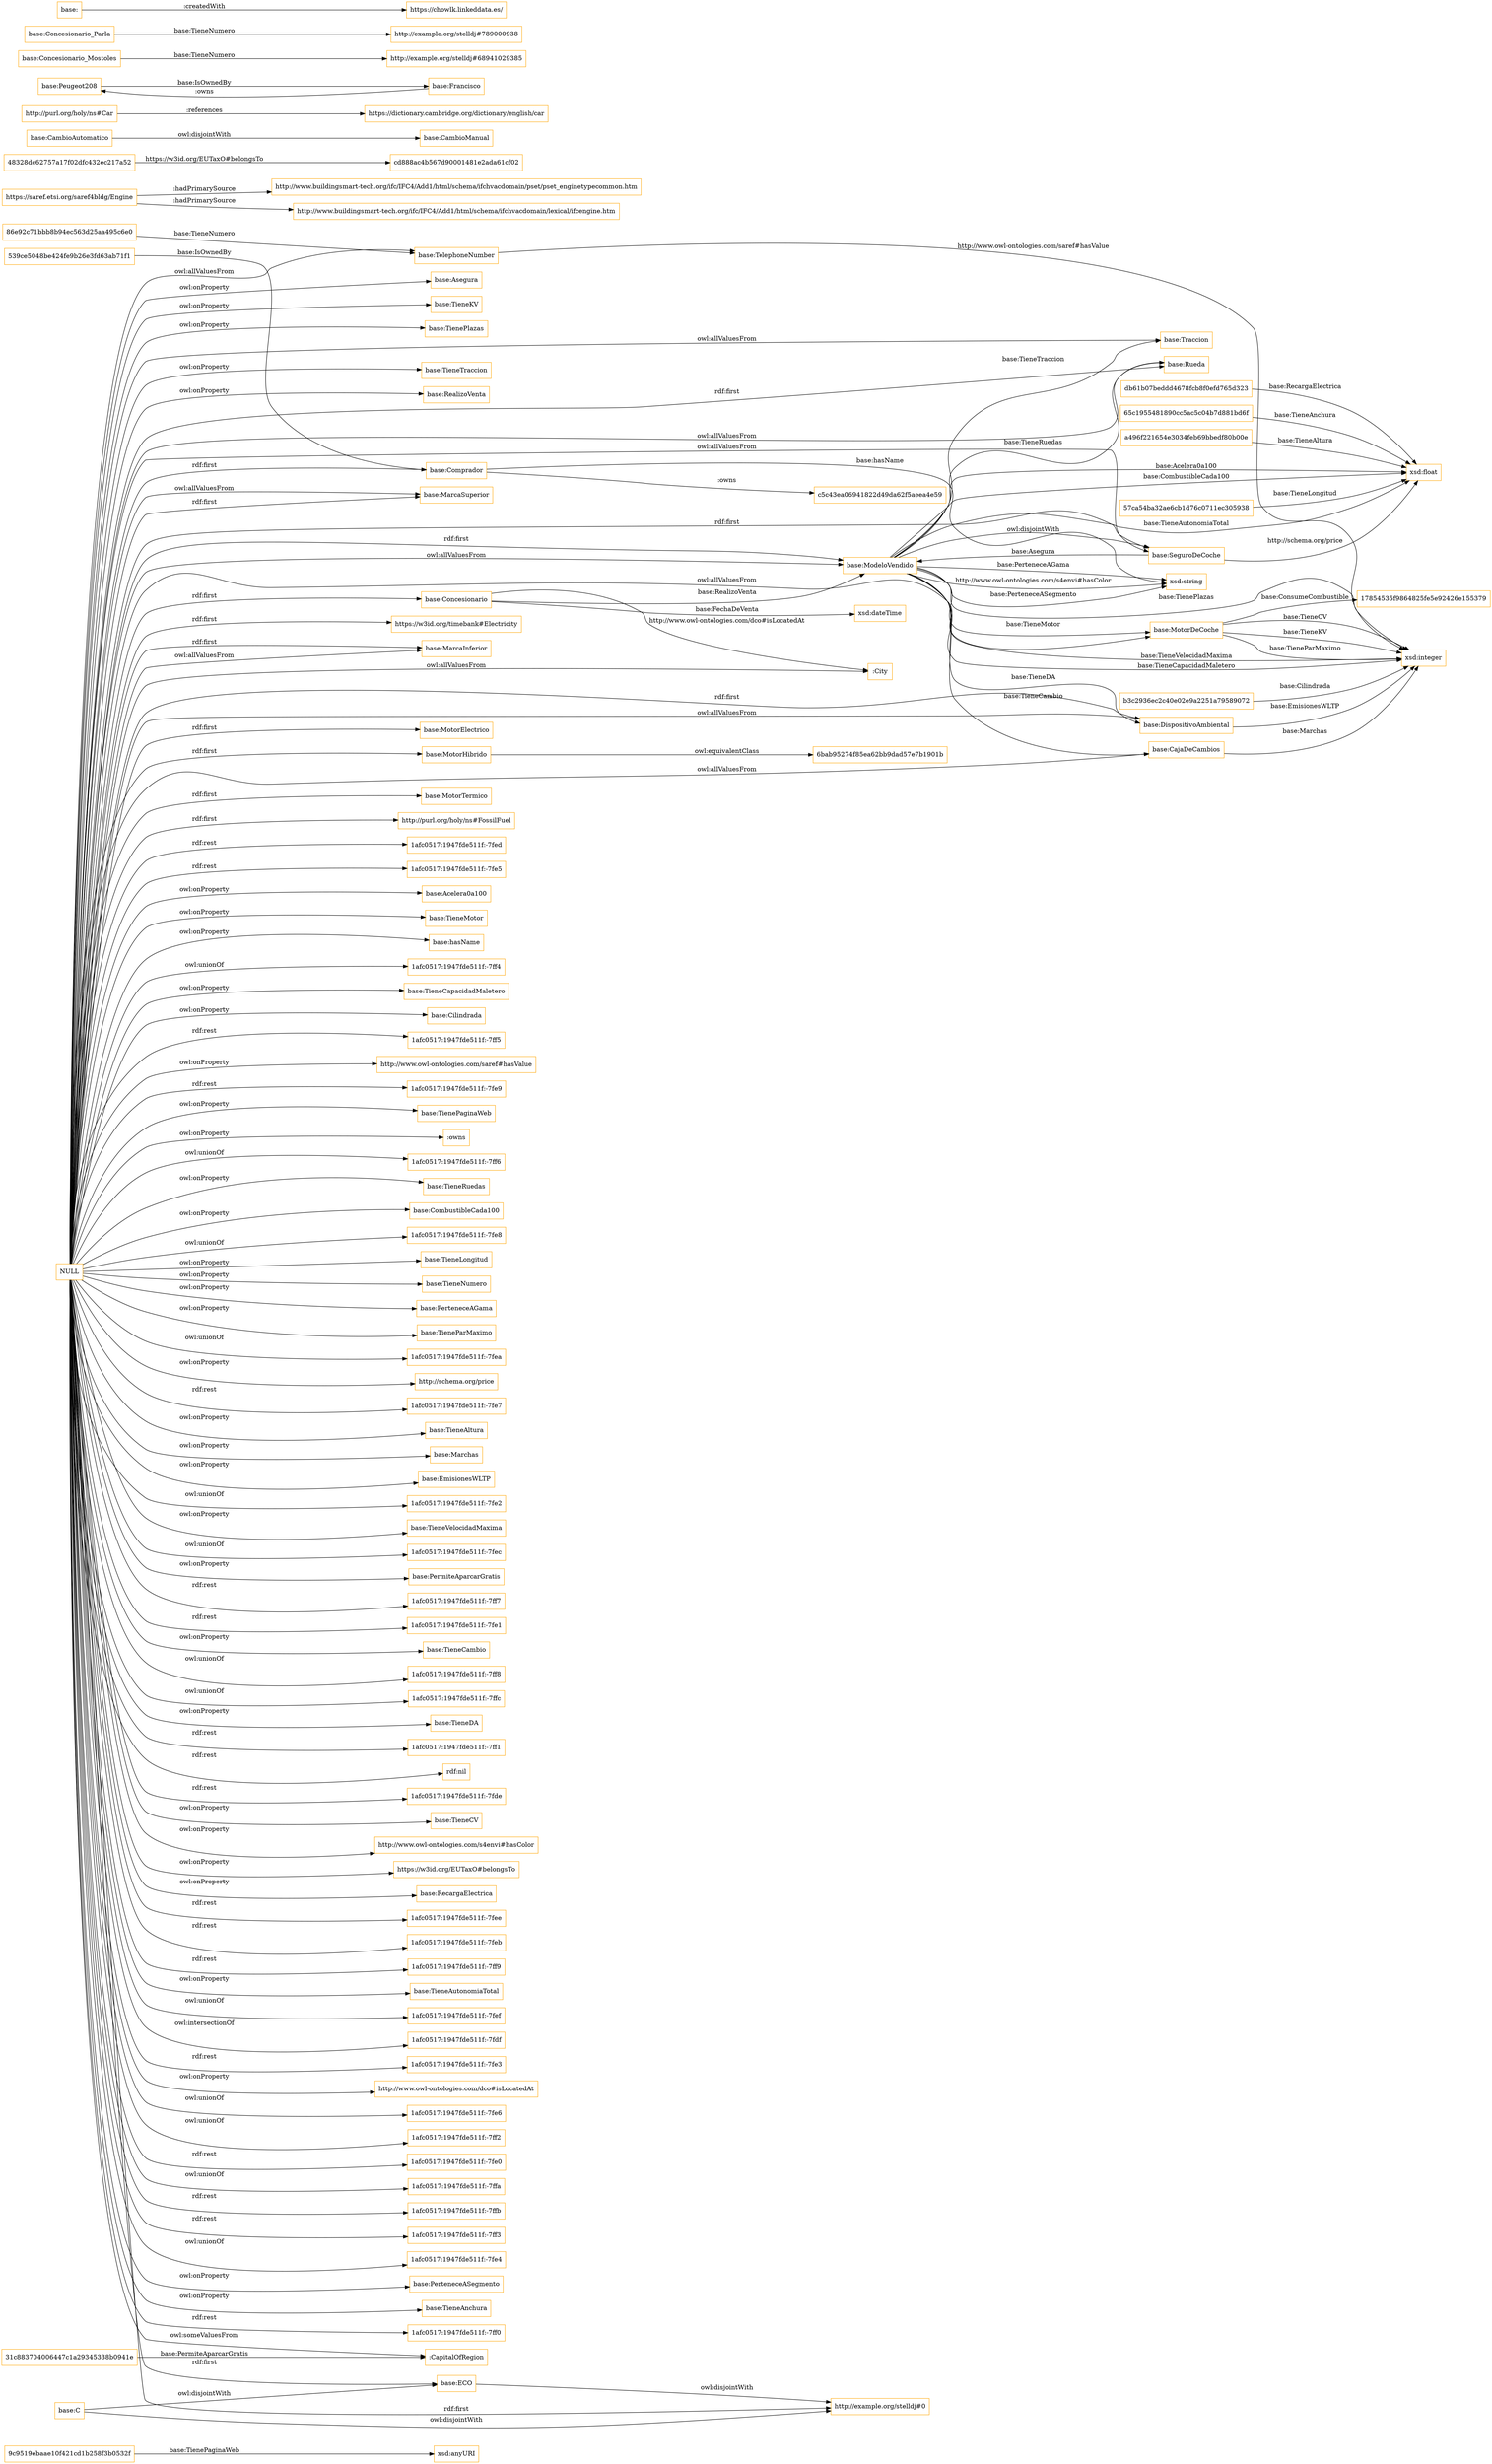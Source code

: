 digraph ar2dtool_diagram { 
rankdir=LR;
size="1501"
node [shape = rectangle, color="orange"]; "9c9519ebaae10f421cd1b258f3b0532f" "86e92c71bbb8b94ec563d25aa495c6e0" "17854535f9864825fe5e92426e155379" "base:Traccion" "base:SeguroDeCoche" "base:MarcaSuperior" ":CapitalOfRegion" "6bab95274f85ea62bb9dad57e7b1901b" "base:DispositivoAmbiental" "https://saref.etsi.org/saref4bldg/Engine" "base:TelephoneNumber" "base:Comprador" "base:MotorDeCoche" "db61b07beddd4678fcb8f0efd765d323" "base:Rueda" "cd888ac4b567d90001481e2ada61cf02" "539ce5048be424fe9b26e3fd63ab71f1" "base:Concesionario" "base:CambioManual" "65c1955481890cc5ac5c04b7d881bd6f" "https://w3id.org/timebank#Electricity" "base:CajaDeCambios" "base:MarcaInferior" "base:CambioAutomatico" "a496f221654e3034feb69bbedf80b00e" ":City" "base:C" "base:ECO" "http://purl.org/holy/ns#Car" "base:ModeloVendido" "48328dc62757a17f02dfc432ec217a52" "base:MotorElectrico" "31c883704006447c1a29345338b0941e" "base:MotorHibrido" "http://example.org/stelldj#0" "57ca54ba32ae6cb1d76c0711ec305938" "c5c43ea06941822d49da62f5aeea4e59" "b3c2936ec2c40e02e9a2251a79589072" "base:MotorTermico" "http://purl.org/holy/ns#FossilFuel" ; /*classes style*/
	"base:C" -> "http://example.org/stelldj#0" [ label = "owl:disjointWith" ];
	"base:C" -> "base:ECO" [ label = "owl:disjointWith" ];
	"base:Peugeot208" -> "base:Francisco" [ label = "base:IsOwnedBy" ];
	"http://purl.org/holy/ns#Car" -> "https://dictionary.cambridge.org/dictionary/english/car" [ label = ":references" ];
	"base:CambioAutomatico" -> "base:CambioManual" [ label = "owl:disjointWith" ];
	"base:Concesionario_Mostoles" -> "http://example.org/stelldj#68941029385" [ label = "base:TieneNumero" ];
	"base:Francisco" -> "base:Peugeot208" [ label = ":owns" ];
	"NULL" -> "base:Traccion" [ label = "owl:allValuesFrom" ];
	"NULL" -> "1afc0517:1947fde511f:-7fed" [ label = "rdf:rest" ];
	"NULL" -> "1afc0517:1947fde511f:-7fe5" [ label = "rdf:rest" ];
	"NULL" -> "base:Acelera0a100" [ label = "owl:onProperty" ];
	"NULL" -> "base:MarcaInferior" [ label = "owl:allValuesFrom" ];
	"NULL" -> "base:TieneMotor" [ label = "owl:onProperty" ];
	"NULL" -> "base:hasName" [ label = "owl:onProperty" ];
	"NULL" -> "1afc0517:1947fde511f:-7ff4" [ label = "owl:unionOf" ];
	"NULL" -> "base:Comprador" [ label = "rdf:first" ];
	"NULL" -> "base:TieneCapacidadMaletero" [ label = "owl:onProperty" ];
	"NULL" -> "base:Cilindrada" [ label = "owl:onProperty" ];
	"NULL" -> "1afc0517:1947fde511f:-7ff5" [ label = "rdf:rest" ];
	"NULL" -> "base:MotorTermico" [ label = "rdf:first" ];
	"NULL" -> "http://www.owl-ontologies.com/saref#hasValue" [ label = "owl:onProperty" ];
	"NULL" -> "1afc0517:1947fde511f:-7fe9" [ label = "rdf:rest" ];
	"NULL" -> "base:TienePaginaWeb" [ label = "owl:onProperty" ];
	"NULL" -> ":owns" [ label = "owl:onProperty" ];
	"NULL" -> "1afc0517:1947fde511f:-7ff6" [ label = "owl:unionOf" ];
	"NULL" -> "base:TieneRuedas" [ label = "owl:onProperty" ];
	"NULL" -> "base:CombustibleCada100" [ label = "owl:onProperty" ];
	"NULL" -> "1afc0517:1947fde511f:-7fe8" [ label = "owl:unionOf" ];
	"NULL" -> "base:TieneLongitud" [ label = "owl:onProperty" ];
	"NULL" -> "base:TieneNumero" [ label = "owl:onProperty" ];
	"NULL" -> "http://example.org/stelldj#0" [ label = "rdf:first" ];
	"NULL" -> "base:PerteneceAGama" [ label = "owl:onProperty" ];
	"NULL" -> "base:ModeloVendido" [ label = "owl:allValuesFrom" ];
	"NULL" -> "base:TieneParMaximo" [ label = "owl:onProperty" ];
	"NULL" -> "1afc0517:1947fde511f:-7fea" [ label = "owl:unionOf" ];
	"NULL" -> "http://schema.org/price" [ label = "owl:onProperty" ];
	"NULL" -> "1afc0517:1947fde511f:-7fe7" [ label = "rdf:rest" ];
	"NULL" -> "base:TieneAltura" [ label = "owl:onProperty" ];
	"NULL" -> "base:Marchas" [ label = "owl:onProperty" ];
	"NULL" -> "base:EmisionesWLTP" [ label = "owl:onProperty" ];
	"NULL" -> "1afc0517:1947fde511f:-7fe2" [ label = "owl:unionOf" ];
	"NULL" -> "base:TieneVelocidadMaxima" [ label = "owl:onProperty" ];
	"NULL" -> "1afc0517:1947fde511f:-7fec" [ label = "owl:unionOf" ];
	"NULL" -> "base:PermiteAparcarGratis" [ label = "owl:onProperty" ];
	"NULL" -> "1afc0517:1947fde511f:-7ff7" [ label = "rdf:rest" ];
	"NULL" -> "base:ModeloVendido" [ label = "rdf:first" ];
	"NULL" -> "base:Rueda" [ label = "owl:allValuesFrom" ];
	"NULL" -> "1afc0517:1947fde511f:-7fe1" [ label = "rdf:rest" ];
	"NULL" -> "base:CajaDeCambios" [ label = "owl:allValuesFrom" ];
	"NULL" -> "base:TieneCambio" [ label = "owl:onProperty" ];
	"NULL" -> "1afc0517:1947fde511f:-7ff8" [ label = "owl:unionOf" ];
	"NULL" -> "1afc0517:1947fde511f:-7ffc" [ label = "owl:unionOf" ];
	"NULL" -> "https://w3id.org/timebank#Electricity" [ label = "rdf:first" ];
	"NULL" -> "base:TieneDA" [ label = "owl:onProperty" ];
	"NULL" -> "1afc0517:1947fde511f:-7ff1" [ label = "rdf:rest" ];
	"NULL" -> "rdf:nil" [ label = "rdf:rest" ];
	"NULL" -> "base:DispositivoAmbiental" [ label = "owl:allValuesFrom" ];
	"NULL" -> "1afc0517:1947fde511f:-7fde" [ label = "rdf:rest" ];
	"NULL" -> "base:DispositivoAmbiental" [ label = "rdf:first" ];
	"NULL" -> "base:TieneCV" [ label = "owl:onProperty" ];
	"NULL" -> "http://purl.org/holy/ns#FossilFuel" [ label = "rdf:first" ];
	"NULL" -> "http://www.owl-ontologies.com/s4envi#hasColor" [ label = "owl:onProperty" ];
	"NULL" -> "base:MarcaSuperior" [ label = "rdf:first" ];
	"NULL" -> "https://w3id.org/EUTaxO#belongsTo" [ label = "owl:onProperty" ];
	"NULL" -> "base:SeguroDeCoche" [ label = "owl:allValuesFrom" ];
	"NULL" -> "base:Concesionario" [ label = "rdf:first" ];
	"NULL" -> "base:SeguroDeCoche" [ label = "rdf:first" ];
	"NULL" -> "base:MotorElectrico" [ label = "rdf:first" ];
	"NULL" -> "base:RecargaElectrica" [ label = "owl:onProperty" ];
	"NULL" -> "base:Rueda" [ label = "rdf:first" ];
	"NULL" -> "1afc0517:1947fde511f:-7fee" [ label = "rdf:rest" ];
	"NULL" -> "1afc0517:1947fde511f:-7feb" [ label = "rdf:rest" ];
	"NULL" -> "1afc0517:1947fde511f:-7ff9" [ label = "rdf:rest" ];
	"NULL" -> "base:TieneAutonomiaTotal" [ label = "owl:onProperty" ];
	"NULL" -> "1afc0517:1947fde511f:-7fef" [ label = "owl:unionOf" ];
	"NULL" -> "base:ECO" [ label = "rdf:first" ];
	"NULL" -> "1afc0517:1947fde511f:-7fdf" [ label = "owl:intersectionOf" ];
	"NULL" -> "1afc0517:1947fde511f:-7fe3" [ label = "rdf:rest" ];
	"NULL" -> "http://www.owl-ontologies.com/dco#isLocatedAt" [ label = "owl:onProperty" ];
	"NULL" -> "1afc0517:1947fde511f:-7fe6" [ label = "owl:unionOf" ];
	"NULL" -> "base:MarcaInferior" [ label = "rdf:first" ];
	"NULL" -> "1afc0517:1947fde511f:-7ff2" [ label = "owl:unionOf" ];
	"NULL" -> "1afc0517:1947fde511f:-7fe0" [ label = "rdf:rest" ];
	"NULL" -> "1afc0517:1947fde511f:-7ffa" [ label = "owl:unionOf" ];
	"NULL" -> "1afc0517:1947fde511f:-7ffb" [ label = "rdf:rest" ];
	"NULL" -> ":CapitalOfRegion" [ label = "owl:someValuesFrom" ];
	"NULL" -> "1afc0517:1947fde511f:-7ff3" [ label = "rdf:rest" ];
	"NULL" -> "base:MotorHibrido" [ label = "rdf:first" ];
	"NULL" -> "1afc0517:1947fde511f:-7fe4" [ label = "owl:unionOf" ];
	"NULL" -> "base:PerteneceASegmento" [ label = "owl:onProperty" ];
	"NULL" -> "base:TieneAnchura" [ label = "owl:onProperty" ];
	"NULL" -> "1afc0517:1947fde511f:-7ff0" [ label = "rdf:rest" ];
	"NULL" -> "base:TelephoneNumber" [ label = "owl:allValuesFrom" ];
	"NULL" -> "base:MotorDeCoche" [ label = "owl:allValuesFrom" ];
	"NULL" -> "base:MarcaSuperior" [ label = "owl:allValuesFrom" ];
	"NULL" -> "base:Asegura" [ label = "owl:onProperty" ];
	"NULL" -> ":City" [ label = "owl:allValuesFrom" ];
	"NULL" -> "base:TieneKV" [ label = "owl:onProperty" ];
	"NULL" -> "base:TienePlazas" [ label = "owl:onProperty" ];
	"NULL" -> "base:TieneTraccion" [ label = "owl:onProperty" ];
	"NULL" -> "base:RealizoVenta" [ label = "owl:onProperty" ];
	"base:MotorHibrido" -> "6bab95274f85ea62bb9dad57e7b1901b" [ label = "owl:equivalentClass" ];
	"https://saref.etsi.org/saref4bldg/Engine" -> "http://www.buildingsmart-tech.org/ifc/IFC4/Add1/html/schema/ifchvacdomain/pset/pset_enginetypecommon.htm" [ label = ":hadPrimarySource" ];
	"https://saref.etsi.org/saref4bldg/Engine" -> "http://www.buildingsmart-tech.org/ifc/IFC4/Add1/html/schema/ifchvacdomain/lexical/ifcengine.htm" [ label = ":hadPrimarySource" ];
	"base:ECO" -> "http://example.org/stelldj#0" [ label = "owl:disjointWith" ];
	"base:Concesionario_Parla" -> "http://example.org/stelldj#789000938" [ label = "base:TieneNumero" ];
	"base:ModeloVendido" -> "base:SeguroDeCoche" [ label = "owl:disjointWith" ];
	"base:" -> "https://chowlk.linkeddata.es/" [ label = ":createdWith" ];
	"539ce5048be424fe9b26e3fd63ab71f1" -> "base:Comprador" [ label = "base:IsOwnedBy" ];
	"base:Comprador" -> "xsd:string" [ label = "base:hasName" ];
	"base:Concesionario" -> "xsd:dateTime" [ label = "base:FechaDeVenta" ];
	"86e92c71bbb8b94ec563d25aa495c6e0" -> "base:TelephoneNumber" [ label = "base:TieneNumero" ];
	"base:ModeloVendido" -> "base:Traccion" [ label = "base:TieneTraccion" ];
	"9c9519ebaae10f421cd1b258f3b0532f" -> "xsd:anyURI" [ label = "base:TienePaginaWeb" ];
	"57ca54ba32ae6cb1d76c0711ec305938" -> "xsd:float" [ label = "base:TieneLongitud" ];
	"a496f221654e3034feb69bbedf80b00e" -> "xsd:float" [ label = "base:TieneAltura" ];
	"base:ModeloVendido" -> "xsd:float" [ label = "base:Acelera0a100" ];
	"base:MotorDeCoche" -> "xsd:integer" [ label = "base:TieneCV" ];
	"base:TelephoneNumber" -> "xsd:integer" [ label = "http://www.owl-ontologies.com/saref#hasValue" ];
	"base:ModeloVendido" -> "base:Rueda" [ label = "base:TieneRuedas" ];
	"base:MotorDeCoche" -> "17854535f9864825fe5e92426e155379" [ label = "base:ConsumeCombustible" ];
	"base:Concesionario" -> "base:ModeloVendido" [ label = "base:RealizoVenta" ];
	"base:Concesionario" -> ":City" [ label = "http://www.owl-ontologies.com/dco#isLocatedAt" ];
	"base:SeguroDeCoche" -> "xsd:float" [ label = "http://schema.org/price" ];
	"base:SeguroDeCoche" -> "base:ModeloVendido" [ label = "base:Asegura" ];
	"base:ModeloVendido" -> "base:DispositivoAmbiental" [ label = "base:TieneDA" ];
	"base:ModeloVendido" -> "base:CajaDeCambios" [ label = "base:TieneCambio" ];
	"base:ModeloVendido" -> "xsd:float" [ label = "base:CombustibleCada100" ];
	"65c1955481890cc5ac5c04b7d881bd6f" -> "xsd:float" [ label = "base:TieneAnchura" ];
	"base:ModeloVendido" -> "xsd:string" [ label = "base:PerteneceAGama" ];
	"base:ModeloVendido" -> "xsd:integer" [ label = "base:TieneVelocidadMaxima" ];
	"base:ModeloVendido" -> "xsd:integer" [ label = "base:TieneCapacidadMaletero" ];
	"base:MotorDeCoche" -> "xsd:integer" [ label = "base:TieneKV" ];
	"base:ModeloVendido" -> "xsd:string" [ label = "http://www.owl-ontologies.com/s4envi#hasColor" ];
	"base:ModeloVendido" -> "xsd:float" [ label = "base:TieneAutonomiaTotal" ];
	"48328dc62757a17f02dfc432ec217a52" -> "cd888ac4b567d90001481e2ada61cf02" [ label = "https://w3id.org/EUTaxO#belongsTo" ];
	"base:CajaDeCambios" -> "xsd:integer" [ label = "base:Marchas" ];
	"base:ModeloVendido" -> "base:MotorDeCoche" [ label = "base:TieneMotor" ];
	"base:ModeloVendido" -> "xsd:string" [ label = "base:PerteneceASegmento" ];
	"db61b07beddd4678fcb8f0efd765d323" -> "xsd:float" [ label = "base:RecargaElectrica" ];
	"base:Comprador" -> "c5c43ea06941822d49da62f5aeea4e59" [ label = ":owns" ];
	"base:ModeloVendido" -> "xsd:integer" [ label = "base:TienePlazas" ];
	"base:MotorDeCoche" -> "xsd:integer" [ label = "base:TieneParMaximo" ];
	"b3c2936ec2c40e02e9a2251a79589072" -> "xsd:integer" [ label = "base:Cilindrada" ];
	"base:DispositivoAmbiental" -> "xsd:integer" [ label = "base:EmisionesWLTP" ];
	"31c883704006447c1a29345338b0941e" -> ":CapitalOfRegion" [ label = "base:PermiteAparcarGratis" ];

}
